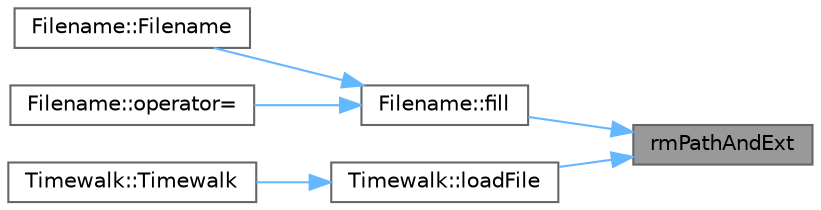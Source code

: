 digraph "rmPathAndExt"
{
 // LATEX_PDF_SIZE
  bgcolor="transparent";
  edge [fontname=Helvetica,fontsize=10,labelfontname=Helvetica,labelfontsize=10];
  node [fontname=Helvetica,fontsize=10,shape=box,height=0.2,width=0.4];
  rankdir="RL";
  Node1 [id="Node000001",label="rmPathAndExt",height=0.2,width=0.4,color="gray40", fillcolor="grey60", style="filled", fontcolor="black",tooltip=" "];
  Node1 -> Node2 [id="edge1_Node000001_Node000002",dir="back",color="steelblue1",style="solid",tooltip=" "];
  Node2 [id="Node000002",label="Filename::fill",height=0.2,width=0.4,color="grey40", fillcolor="white", style="filled",URL="$class_filename.html#a4f624193292726bfe15c0c16322ccd07",tooltip=" "];
  Node2 -> Node3 [id="edge2_Node000002_Node000003",dir="back",color="steelblue1",style="solid",tooltip=" "];
  Node3 [id="Node000003",label="Filename::Filename",height=0.2,width=0.4,color="grey40", fillcolor="white", style="filled",URL="$class_filename.html#ac695bd1e796829d4a40c81111dd8935b",tooltip=" "];
  Node2 -> Node4 [id="edge3_Node000002_Node000004",dir="back",color="steelblue1",style="solid",tooltip=" "];
  Node4 [id="Node000004",label="Filename::operator=",height=0.2,width=0.4,color="grey40", fillcolor="white", style="filled",URL="$class_filename.html#a22520552d48b08290c1afd0bb043e6c3",tooltip=" "];
  Node1 -> Node5 [id="edge4_Node000001_Node000005",dir="back",color="steelblue1",style="solid",tooltip=" "];
  Node5 [id="Node000005",label="Timewalk::loadFile",height=0.2,width=0.4,color="grey40", fillcolor="white", style="filled",URL="$class_timewalk.html#abe911d2d25eefb7886fe35c41f1d61db",tooltip=" "];
  Node5 -> Node6 [id="edge5_Node000005_Node000006",dir="back",color="steelblue1",style="solid",tooltip=" "];
  Node6 [id="Node000006",label="Timewalk::Timewalk",height=0.2,width=0.4,color="grey40", fillcolor="white", style="filled",URL="$class_timewalk.html#ac6d66ef44ed399a2d12c24d083d71b3f",tooltip=" "];
}
